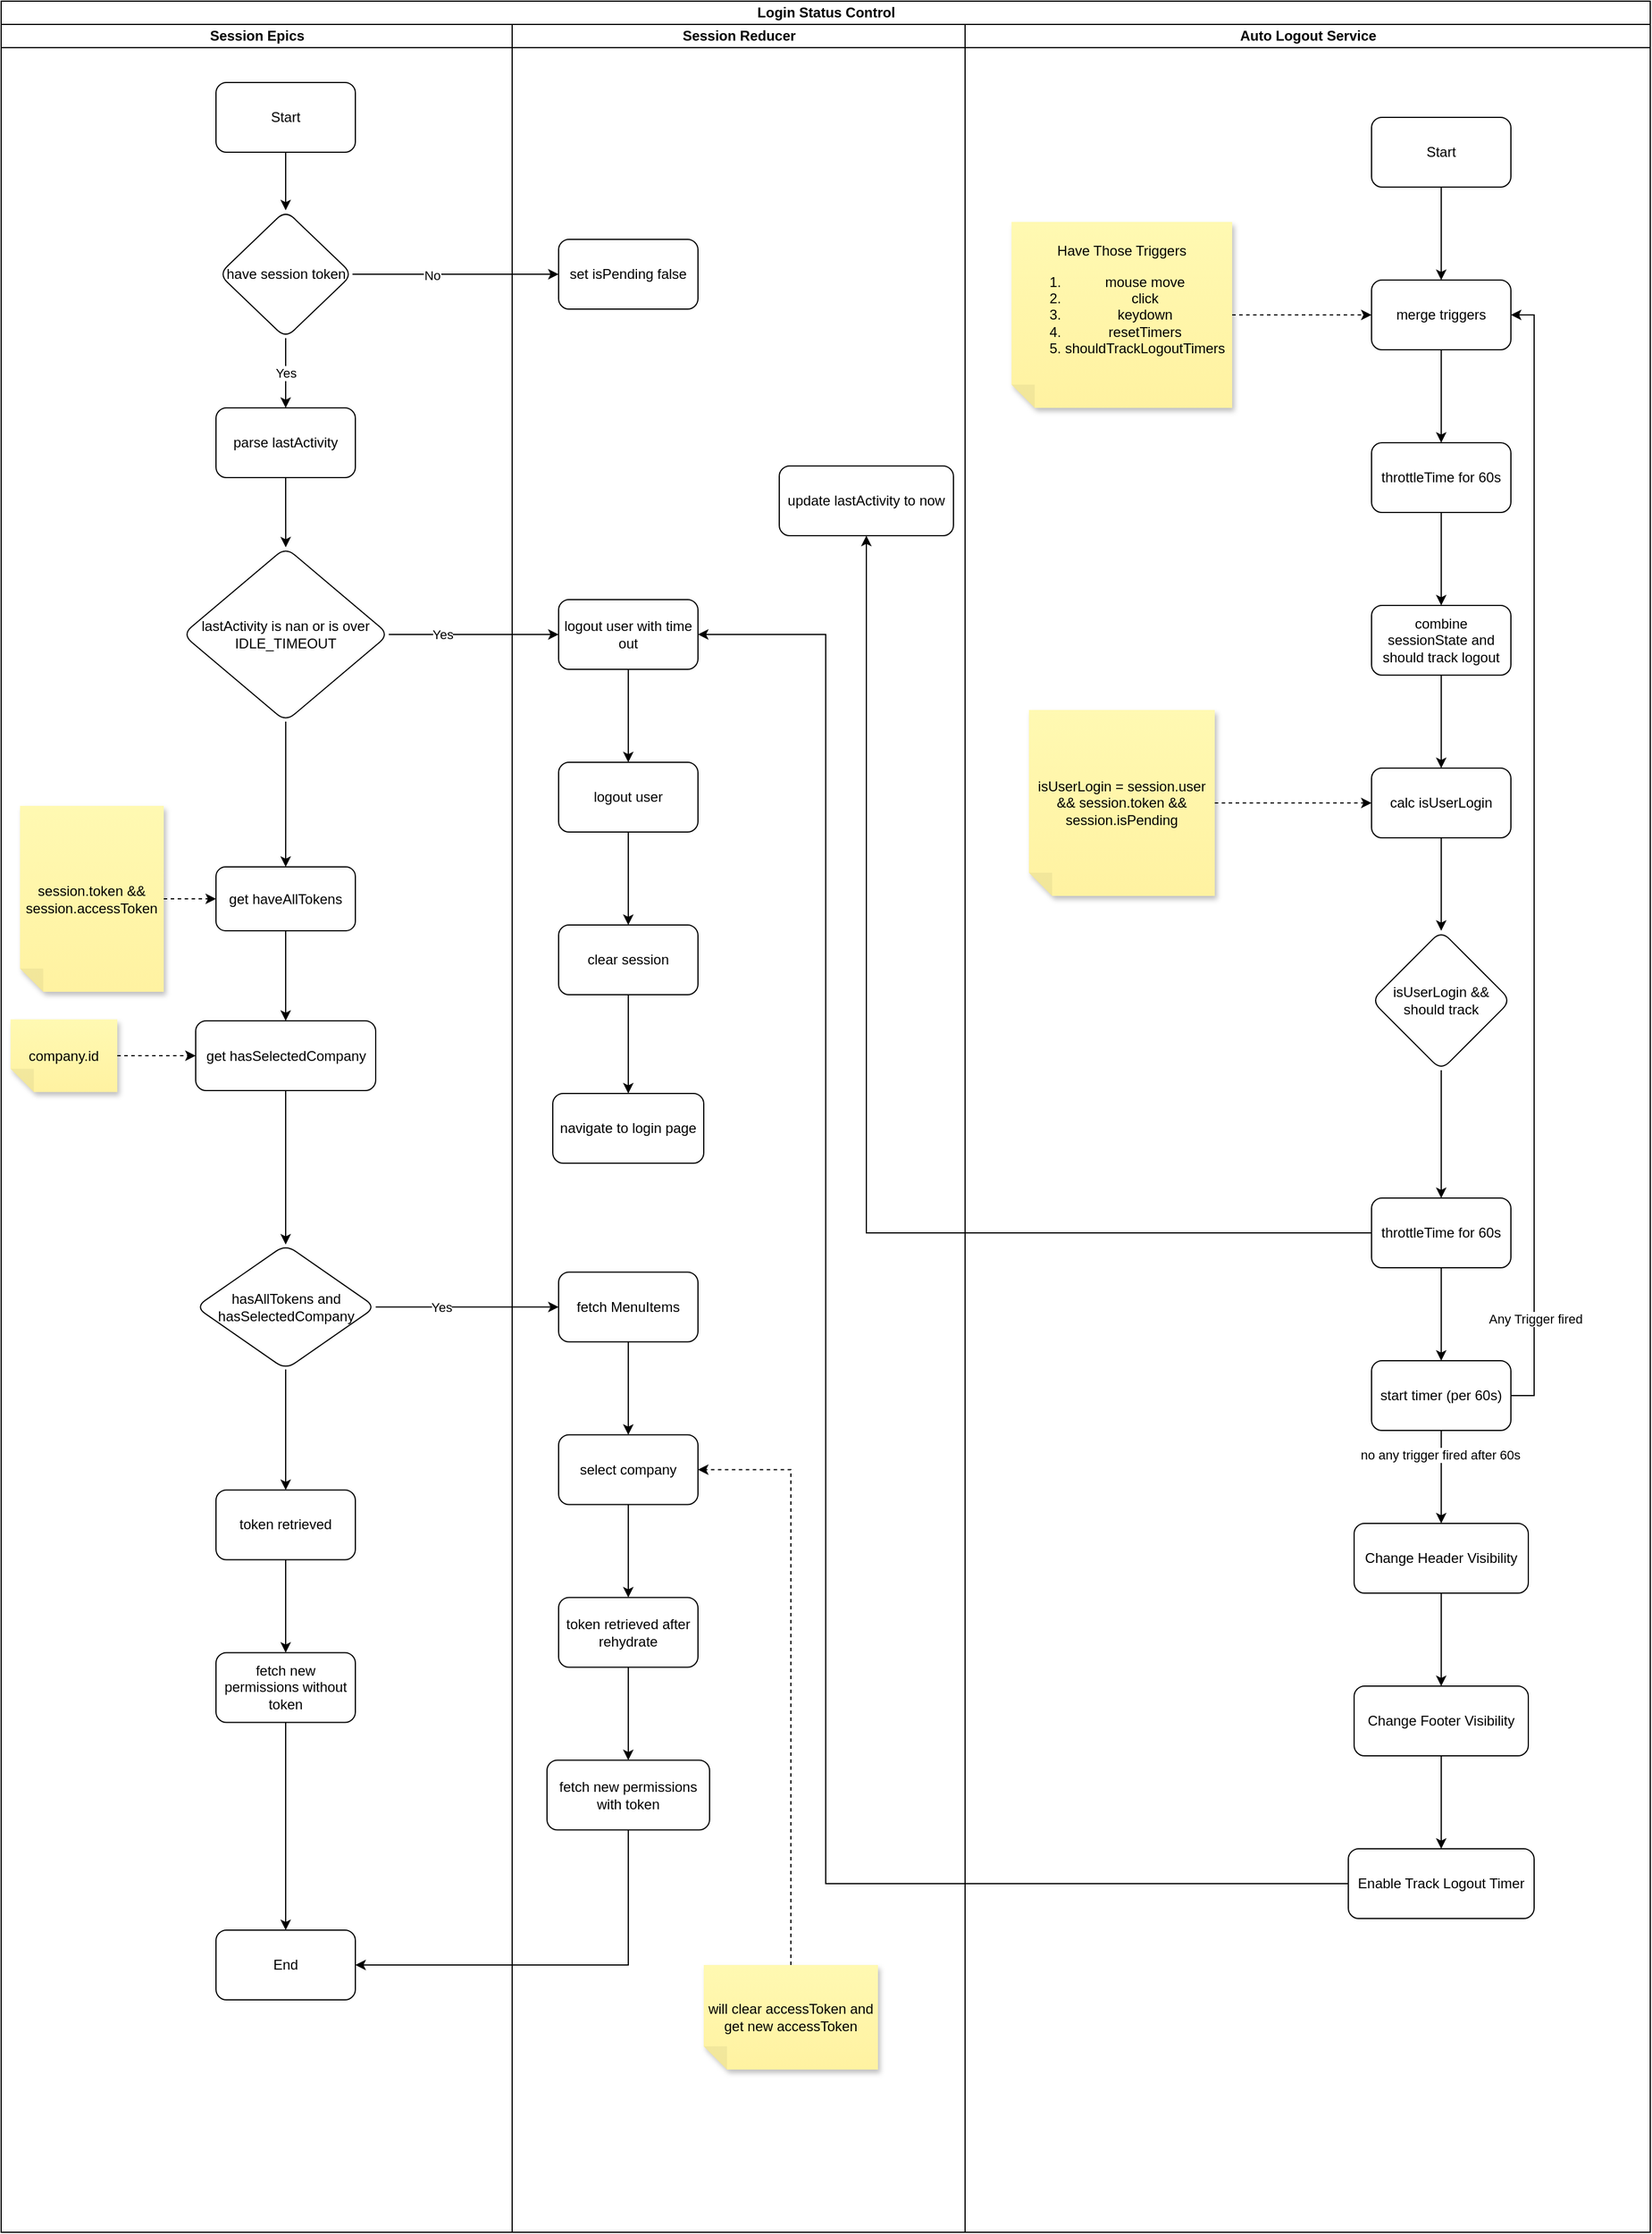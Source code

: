 <mxfile version="26.0.16">
  <diagram name="Page-1" id="S4MQcqyGjKnAV-RhAmHz">
    <mxGraphModel dx="1553" dy="1855" grid="1" gridSize="10" guides="1" tooltips="1" connect="1" arrows="1" fold="1" page="1" pageScale="1" pageWidth="690" pageHeight="980" math="0" shadow="0">
      <root>
        <mxCell id="0" />
        <mxCell id="1" parent="0" />
        <mxCell id="7M6Ktfc9YNMzdn7Puqao-2" value="Login Status Control" style="swimlane;childLayout=stackLayout;resizeParent=1;resizeParentMax=0;startSize=20;html=1;" vertex="1" parent="1">
          <mxGeometry x="40" y="-30" width="1420" height="1920" as="geometry" />
        </mxCell>
        <mxCell id="7M6Ktfc9YNMzdn7Puqao-3" value="Session Epics" style="swimlane;startSize=20;html=1;" vertex="1" parent="7M6Ktfc9YNMzdn7Puqao-2">
          <mxGeometry y="20" width="440" height="1900" as="geometry" />
        </mxCell>
        <mxCell id="7M6Ktfc9YNMzdn7Puqao-7" value="" style="edgeStyle=orthogonalEdgeStyle;rounded=0;orthogonalLoop=1;jettySize=auto;html=1;" edge="1" parent="7M6Ktfc9YNMzdn7Puqao-3" source="7M6Ktfc9YNMzdn7Puqao-1" target="7M6Ktfc9YNMzdn7Puqao-6">
          <mxGeometry relative="1" as="geometry" />
        </mxCell>
        <mxCell id="7M6Ktfc9YNMzdn7Puqao-1" value="Start" style="rounded=1;whiteSpace=wrap;html=1;" vertex="1" parent="7M6Ktfc9YNMzdn7Puqao-3">
          <mxGeometry x="185" y="50" width="120" height="60" as="geometry" />
        </mxCell>
        <mxCell id="7M6Ktfc9YNMzdn7Puqao-12" value="Yes" style="edgeStyle=orthogonalEdgeStyle;rounded=0;orthogonalLoop=1;jettySize=auto;html=1;" edge="1" parent="7M6Ktfc9YNMzdn7Puqao-3" source="7M6Ktfc9YNMzdn7Puqao-6" target="7M6Ktfc9YNMzdn7Puqao-11">
          <mxGeometry relative="1" as="geometry" />
        </mxCell>
        <mxCell id="7M6Ktfc9YNMzdn7Puqao-6" value="have session token" style="rhombus;whiteSpace=wrap;html=1;rounded=1;" vertex="1" parent="7M6Ktfc9YNMzdn7Puqao-3">
          <mxGeometry x="187.5" y="160" width="115" height="110" as="geometry" />
        </mxCell>
        <mxCell id="7M6Ktfc9YNMzdn7Puqao-14" value="" style="edgeStyle=orthogonalEdgeStyle;rounded=0;orthogonalLoop=1;jettySize=auto;html=1;" edge="1" parent="7M6Ktfc9YNMzdn7Puqao-3" source="7M6Ktfc9YNMzdn7Puqao-11" target="7M6Ktfc9YNMzdn7Puqao-13">
          <mxGeometry relative="1" as="geometry" />
        </mxCell>
        <mxCell id="7M6Ktfc9YNMzdn7Puqao-11" value="parse lastActivity" style="whiteSpace=wrap;html=1;rounded=1;" vertex="1" parent="7M6Ktfc9YNMzdn7Puqao-3">
          <mxGeometry x="185" y="330" width="120" height="60" as="geometry" />
        </mxCell>
        <mxCell id="7M6Ktfc9YNMzdn7Puqao-25" value="" style="edgeStyle=orthogonalEdgeStyle;rounded=0;orthogonalLoop=1;jettySize=auto;html=1;" edge="1" parent="7M6Ktfc9YNMzdn7Puqao-3" source="7M6Ktfc9YNMzdn7Puqao-13" target="7M6Ktfc9YNMzdn7Puqao-24">
          <mxGeometry relative="1" as="geometry" />
        </mxCell>
        <mxCell id="7M6Ktfc9YNMzdn7Puqao-13" value="lastActivity is nan or is over IDLE_TIMEOUT" style="rhombus;whiteSpace=wrap;html=1;rounded=1;" vertex="1" parent="7M6Ktfc9YNMzdn7Puqao-3">
          <mxGeometry x="156.25" y="450" width="177.5" height="150" as="geometry" />
        </mxCell>
        <mxCell id="7M6Ktfc9YNMzdn7Puqao-30" value="" style="edgeStyle=orthogonalEdgeStyle;rounded=0;orthogonalLoop=1;jettySize=auto;html=1;" edge="1" parent="7M6Ktfc9YNMzdn7Puqao-3" source="7M6Ktfc9YNMzdn7Puqao-24" target="7M6Ktfc9YNMzdn7Puqao-29">
          <mxGeometry relative="1" as="geometry" />
        </mxCell>
        <mxCell id="7M6Ktfc9YNMzdn7Puqao-24" value="get haveAllTokens" style="whiteSpace=wrap;html=1;rounded=1;" vertex="1" parent="7M6Ktfc9YNMzdn7Puqao-3">
          <mxGeometry x="185" y="725" width="120" height="55" as="geometry" />
        </mxCell>
        <mxCell id="7M6Ktfc9YNMzdn7Puqao-28" style="edgeStyle=orthogonalEdgeStyle;rounded=0;orthogonalLoop=1;jettySize=auto;html=1;entryX=0;entryY=0.5;entryDx=0;entryDy=0;dashed=1;" edge="1" parent="7M6Ktfc9YNMzdn7Puqao-3" source="7M6Ktfc9YNMzdn7Puqao-27" target="7M6Ktfc9YNMzdn7Puqao-24">
          <mxGeometry relative="1" as="geometry" />
        </mxCell>
        <mxCell id="7M6Ktfc9YNMzdn7Puqao-27" value="session.token &amp;amp;&amp;amp; session.accessToken" style="shape=note;whiteSpace=wrap;html=1;backgroundOutline=1;fontColor=#000000;darkOpacity=0.05;fillColor=#FFF9B2;strokeColor=none;fillStyle=solid;direction=west;gradientDirection=north;gradientColor=#FFF2A1;shadow=1;size=20;pointerEvents=1;" vertex="1" parent="7M6Ktfc9YNMzdn7Puqao-3">
          <mxGeometry x="16.25" y="672.5" width="123.75" height="160" as="geometry" />
        </mxCell>
        <mxCell id="7M6Ktfc9YNMzdn7Puqao-34" value="" style="edgeStyle=orthogonalEdgeStyle;rounded=0;orthogonalLoop=1;jettySize=auto;html=1;" edge="1" parent="7M6Ktfc9YNMzdn7Puqao-3" source="7M6Ktfc9YNMzdn7Puqao-29" target="7M6Ktfc9YNMzdn7Puqao-33">
          <mxGeometry relative="1" as="geometry" />
        </mxCell>
        <mxCell id="7M6Ktfc9YNMzdn7Puqao-29" value="get hasSelectedCompany" style="whiteSpace=wrap;html=1;rounded=1;" vertex="1" parent="7M6Ktfc9YNMzdn7Puqao-3">
          <mxGeometry x="167.5" y="857.5" width="155" height="60" as="geometry" />
        </mxCell>
        <mxCell id="7M6Ktfc9YNMzdn7Puqao-32" style="edgeStyle=orthogonalEdgeStyle;rounded=0;orthogonalLoop=1;jettySize=auto;html=1;entryX=0;entryY=0.5;entryDx=0;entryDy=0;dashed=1;" edge="1" parent="7M6Ktfc9YNMzdn7Puqao-3" source="7M6Ktfc9YNMzdn7Puqao-31" target="7M6Ktfc9YNMzdn7Puqao-29">
          <mxGeometry relative="1" as="geometry" />
        </mxCell>
        <mxCell id="7M6Ktfc9YNMzdn7Puqao-31" value="company.id" style="shape=note;whiteSpace=wrap;html=1;backgroundOutline=1;fontColor=#000000;darkOpacity=0.05;fillColor=#FFF9B2;strokeColor=none;fillStyle=solid;direction=west;gradientDirection=north;gradientColor=#FFF2A1;shadow=1;size=20;pointerEvents=1;" vertex="1" parent="7M6Ktfc9YNMzdn7Puqao-3">
          <mxGeometry x="8.13" y="856.25" width="91.87" height="62.5" as="geometry" />
        </mxCell>
        <mxCell id="7M6Ktfc9YNMzdn7Puqao-43" value="" style="edgeStyle=orthogonalEdgeStyle;rounded=0;orthogonalLoop=1;jettySize=auto;html=1;" edge="1" parent="7M6Ktfc9YNMzdn7Puqao-3" source="7M6Ktfc9YNMzdn7Puqao-33" target="7M6Ktfc9YNMzdn7Puqao-42">
          <mxGeometry relative="1" as="geometry" />
        </mxCell>
        <mxCell id="7M6Ktfc9YNMzdn7Puqao-33" value="hasAllTokens and hasSelectedCompany" style="rhombus;whiteSpace=wrap;html=1;rounded=1;" vertex="1" parent="7M6Ktfc9YNMzdn7Puqao-3">
          <mxGeometry x="167.5" y="1050" width="155" height="107.5" as="geometry" />
        </mxCell>
        <mxCell id="7M6Ktfc9YNMzdn7Puqao-49" value="" style="edgeStyle=orthogonalEdgeStyle;rounded=0;orthogonalLoop=1;jettySize=auto;html=1;" edge="1" parent="7M6Ktfc9YNMzdn7Puqao-3" source="7M6Ktfc9YNMzdn7Puqao-42" target="7M6Ktfc9YNMzdn7Puqao-48">
          <mxGeometry relative="1" as="geometry" />
        </mxCell>
        <mxCell id="7M6Ktfc9YNMzdn7Puqao-42" value="token retrieved" style="whiteSpace=wrap;html=1;rounded=1;" vertex="1" parent="7M6Ktfc9YNMzdn7Puqao-3">
          <mxGeometry x="185" y="1261.25" width="120" height="60" as="geometry" />
        </mxCell>
        <mxCell id="7M6Ktfc9YNMzdn7Puqao-53" style="edgeStyle=orthogonalEdgeStyle;rounded=0;orthogonalLoop=1;jettySize=auto;html=1;" edge="1" parent="7M6Ktfc9YNMzdn7Puqao-3" source="7M6Ktfc9YNMzdn7Puqao-48" target="7M6Ktfc9YNMzdn7Puqao-51">
          <mxGeometry relative="1" as="geometry" />
        </mxCell>
        <mxCell id="7M6Ktfc9YNMzdn7Puqao-48" value="fetch new permissions without token" style="whiteSpace=wrap;html=1;rounded=1;" vertex="1" parent="7M6Ktfc9YNMzdn7Puqao-3">
          <mxGeometry x="185" y="1401.25" width="120" height="60" as="geometry" />
        </mxCell>
        <mxCell id="7M6Ktfc9YNMzdn7Puqao-51" value="End" style="whiteSpace=wrap;html=1;rounded=1;" vertex="1" parent="7M6Ktfc9YNMzdn7Puqao-3">
          <mxGeometry x="185" y="1640" width="120" height="60" as="geometry" />
        </mxCell>
        <mxCell id="7M6Ktfc9YNMzdn7Puqao-4" value="Session Reducer" style="swimlane;startSize=20;html=1;" vertex="1" parent="7M6Ktfc9YNMzdn7Puqao-2">
          <mxGeometry x="440" y="20" width="390" height="1900" as="geometry" />
        </mxCell>
        <mxCell id="7M6Ktfc9YNMzdn7Puqao-8" value="set isPending false" style="whiteSpace=wrap;html=1;rounded=1;" vertex="1" parent="7M6Ktfc9YNMzdn7Puqao-4">
          <mxGeometry x="40" y="185" width="120" height="60" as="geometry" />
        </mxCell>
        <mxCell id="7M6Ktfc9YNMzdn7Puqao-19" value="" style="edgeStyle=orthogonalEdgeStyle;rounded=0;orthogonalLoop=1;jettySize=auto;html=1;" edge="1" parent="7M6Ktfc9YNMzdn7Puqao-4" source="7M6Ktfc9YNMzdn7Puqao-15" target="7M6Ktfc9YNMzdn7Puqao-18">
          <mxGeometry relative="1" as="geometry" />
        </mxCell>
        <mxCell id="7M6Ktfc9YNMzdn7Puqao-15" value="logout user with time out" style="whiteSpace=wrap;html=1;rounded=1;" vertex="1" parent="7M6Ktfc9YNMzdn7Puqao-4">
          <mxGeometry x="40" y="495" width="120" height="60" as="geometry" />
        </mxCell>
        <mxCell id="7M6Ktfc9YNMzdn7Puqao-21" value="" style="edgeStyle=orthogonalEdgeStyle;rounded=0;orthogonalLoop=1;jettySize=auto;html=1;" edge="1" parent="7M6Ktfc9YNMzdn7Puqao-4" source="7M6Ktfc9YNMzdn7Puqao-18" target="7M6Ktfc9YNMzdn7Puqao-20">
          <mxGeometry relative="1" as="geometry" />
        </mxCell>
        <mxCell id="7M6Ktfc9YNMzdn7Puqao-18" value="logout user" style="whiteSpace=wrap;html=1;rounded=1;" vertex="1" parent="7M6Ktfc9YNMzdn7Puqao-4">
          <mxGeometry x="40" y="635" width="120" height="60" as="geometry" />
        </mxCell>
        <mxCell id="7M6Ktfc9YNMzdn7Puqao-23" value="" style="edgeStyle=orthogonalEdgeStyle;rounded=0;orthogonalLoop=1;jettySize=auto;html=1;" edge="1" parent="7M6Ktfc9YNMzdn7Puqao-4" source="7M6Ktfc9YNMzdn7Puqao-20" target="7M6Ktfc9YNMzdn7Puqao-22">
          <mxGeometry relative="1" as="geometry" />
        </mxCell>
        <mxCell id="7M6Ktfc9YNMzdn7Puqao-20" value="clear session" style="whiteSpace=wrap;html=1;rounded=1;" vertex="1" parent="7M6Ktfc9YNMzdn7Puqao-4">
          <mxGeometry x="40" y="775" width="120" height="60" as="geometry" />
        </mxCell>
        <mxCell id="7M6Ktfc9YNMzdn7Puqao-22" value="navigate to login page" style="whiteSpace=wrap;html=1;rounded=1;" vertex="1" parent="7M6Ktfc9YNMzdn7Puqao-4">
          <mxGeometry x="35" y="920" width="130" height="60" as="geometry" />
        </mxCell>
        <mxCell id="7M6Ktfc9YNMzdn7Puqao-38" value="" style="edgeStyle=orthogonalEdgeStyle;rounded=0;orthogonalLoop=1;jettySize=auto;html=1;" edge="1" parent="7M6Ktfc9YNMzdn7Puqao-4" source="7M6Ktfc9YNMzdn7Puqao-35" target="7M6Ktfc9YNMzdn7Puqao-37">
          <mxGeometry relative="1" as="geometry" />
        </mxCell>
        <mxCell id="7M6Ktfc9YNMzdn7Puqao-35" value="fetch MenuItems" style="whiteSpace=wrap;html=1;rounded=1;" vertex="1" parent="7M6Ktfc9YNMzdn7Puqao-4">
          <mxGeometry x="40" y="1073.75" width="120" height="60" as="geometry" />
        </mxCell>
        <mxCell id="7M6Ktfc9YNMzdn7Puqao-40" value="" style="edgeStyle=orthogonalEdgeStyle;rounded=0;orthogonalLoop=1;jettySize=auto;html=1;" edge="1" parent="7M6Ktfc9YNMzdn7Puqao-4" source="7M6Ktfc9YNMzdn7Puqao-37" target="7M6Ktfc9YNMzdn7Puqao-39">
          <mxGeometry relative="1" as="geometry" />
        </mxCell>
        <mxCell id="7M6Ktfc9YNMzdn7Puqao-37" value="select company" style="whiteSpace=wrap;html=1;rounded=1;" vertex="1" parent="7M6Ktfc9YNMzdn7Puqao-4">
          <mxGeometry x="40" y="1213.75" width="120" height="60" as="geometry" />
        </mxCell>
        <mxCell id="7M6Ktfc9YNMzdn7Puqao-47" value="" style="edgeStyle=orthogonalEdgeStyle;rounded=0;orthogonalLoop=1;jettySize=auto;html=1;" edge="1" parent="7M6Ktfc9YNMzdn7Puqao-4" source="7M6Ktfc9YNMzdn7Puqao-39" target="7M6Ktfc9YNMzdn7Puqao-46">
          <mxGeometry relative="1" as="geometry" />
        </mxCell>
        <mxCell id="7M6Ktfc9YNMzdn7Puqao-39" value="token retrieved after rehydrate" style="whiteSpace=wrap;html=1;rounded=1;" vertex="1" parent="7M6Ktfc9YNMzdn7Puqao-4">
          <mxGeometry x="40" y="1353.75" width="120" height="60" as="geometry" />
        </mxCell>
        <mxCell id="7M6Ktfc9YNMzdn7Puqao-45" style="edgeStyle=orthogonalEdgeStyle;rounded=0;orthogonalLoop=1;jettySize=auto;html=1;entryX=1;entryY=0.5;entryDx=0;entryDy=0;dashed=1;exitX=0.5;exitY=1;exitDx=0;exitDy=0;exitPerimeter=0;" edge="1" parent="7M6Ktfc9YNMzdn7Puqao-4" source="7M6Ktfc9YNMzdn7Puqao-44" target="7M6Ktfc9YNMzdn7Puqao-37">
          <mxGeometry relative="1" as="geometry" />
        </mxCell>
        <mxCell id="7M6Ktfc9YNMzdn7Puqao-44" value="will clear accessToken and get new accessToken" style="shape=note;whiteSpace=wrap;html=1;backgroundOutline=1;fontColor=#000000;darkOpacity=0.05;fillColor=#FFF9B2;strokeColor=none;fillStyle=solid;direction=west;gradientDirection=north;gradientColor=#FFF2A1;shadow=1;size=20;pointerEvents=1;" vertex="1" parent="7M6Ktfc9YNMzdn7Puqao-4">
          <mxGeometry x="165" y="1670" width="150" height="90" as="geometry" />
        </mxCell>
        <mxCell id="7M6Ktfc9YNMzdn7Puqao-46" value="fetch new permissions with token" style="whiteSpace=wrap;html=1;rounded=1;" vertex="1" parent="7M6Ktfc9YNMzdn7Puqao-4">
          <mxGeometry x="30" y="1493.75" width="140" height="60" as="geometry" />
        </mxCell>
        <mxCell id="7M6Ktfc9YNMzdn7Puqao-75" value="update lastActivity to now" style="rounded=1;whiteSpace=wrap;html=1;" vertex="1" parent="7M6Ktfc9YNMzdn7Puqao-4">
          <mxGeometry x="230" y="380" width="150" height="60" as="geometry" />
        </mxCell>
        <mxCell id="7M6Ktfc9YNMzdn7Puqao-9" value="" style="edgeStyle=orthogonalEdgeStyle;rounded=0;orthogonalLoop=1;jettySize=auto;html=1;" edge="1" parent="7M6Ktfc9YNMzdn7Puqao-2" source="7M6Ktfc9YNMzdn7Puqao-6" target="7M6Ktfc9YNMzdn7Puqao-8">
          <mxGeometry relative="1" as="geometry" />
        </mxCell>
        <mxCell id="7M6Ktfc9YNMzdn7Puqao-10" value="No" style="edgeLabel;html=1;align=center;verticalAlign=middle;resizable=0;points=[];" vertex="1" connectable="0" parent="7M6Ktfc9YNMzdn7Puqao-9">
          <mxGeometry x="-0.243" y="-1" relative="1" as="geometry">
            <mxPoint x="1" as="offset" />
          </mxGeometry>
        </mxCell>
        <mxCell id="7M6Ktfc9YNMzdn7Puqao-16" value="" style="edgeStyle=orthogonalEdgeStyle;rounded=0;orthogonalLoop=1;jettySize=auto;html=1;" edge="1" parent="7M6Ktfc9YNMzdn7Puqao-2" source="7M6Ktfc9YNMzdn7Puqao-13" target="7M6Ktfc9YNMzdn7Puqao-15">
          <mxGeometry relative="1" as="geometry" />
        </mxCell>
        <mxCell id="7M6Ktfc9YNMzdn7Puqao-17" value="Yes" style="edgeLabel;html=1;align=center;verticalAlign=middle;resizable=0;points=[];" vertex="1" connectable="0" parent="7M6Ktfc9YNMzdn7Puqao-16">
          <mxGeometry x="-0.376" relative="1" as="geometry">
            <mxPoint as="offset" />
          </mxGeometry>
        </mxCell>
        <mxCell id="7M6Ktfc9YNMzdn7Puqao-36" value="" style="edgeStyle=orthogonalEdgeStyle;rounded=0;orthogonalLoop=1;jettySize=auto;html=1;" edge="1" parent="7M6Ktfc9YNMzdn7Puqao-2" source="7M6Ktfc9YNMzdn7Puqao-33" target="7M6Ktfc9YNMzdn7Puqao-35">
          <mxGeometry relative="1" as="geometry" />
        </mxCell>
        <mxCell id="7M6Ktfc9YNMzdn7Puqao-41" value="Yes" style="edgeLabel;html=1;align=center;verticalAlign=middle;resizable=0;points=[];" vertex="1" connectable="0" parent="7M6Ktfc9YNMzdn7Puqao-36">
          <mxGeometry x="-0.286" relative="1" as="geometry">
            <mxPoint as="offset" />
          </mxGeometry>
        </mxCell>
        <mxCell id="7M6Ktfc9YNMzdn7Puqao-52" value="" style="edgeStyle=orthogonalEdgeStyle;rounded=0;orthogonalLoop=1;jettySize=auto;html=1;exitX=0.5;exitY=1;exitDx=0;exitDy=0;entryX=1;entryY=0.5;entryDx=0;entryDy=0;" edge="1" parent="7M6Ktfc9YNMzdn7Puqao-2" source="7M6Ktfc9YNMzdn7Puqao-46" target="7M6Ktfc9YNMzdn7Puqao-51">
          <mxGeometry relative="1" as="geometry" />
        </mxCell>
        <mxCell id="7M6Ktfc9YNMzdn7Puqao-76" style="edgeStyle=orthogonalEdgeStyle;rounded=0;orthogonalLoop=1;jettySize=auto;html=1;exitX=0;exitY=0.5;exitDx=0;exitDy=0;" edge="1" parent="7M6Ktfc9YNMzdn7Puqao-2" source="7M6Ktfc9YNMzdn7Puqao-70" target="7M6Ktfc9YNMzdn7Puqao-75">
          <mxGeometry relative="1" as="geometry" />
        </mxCell>
        <mxCell id="7M6Ktfc9YNMzdn7Puqao-5" value="Auto Logout Service" style="swimlane;startSize=20;html=1;" vertex="1" parent="7M6Ktfc9YNMzdn7Puqao-2">
          <mxGeometry x="830" y="20" width="590" height="1900" as="geometry" />
        </mxCell>
        <mxCell id="7M6Ktfc9YNMzdn7Puqao-57" value="" style="edgeStyle=orthogonalEdgeStyle;rounded=0;orthogonalLoop=1;jettySize=auto;html=1;" edge="1" parent="7M6Ktfc9YNMzdn7Puqao-5" source="7M6Ktfc9YNMzdn7Puqao-55" target="7M6Ktfc9YNMzdn7Puqao-56">
          <mxGeometry relative="1" as="geometry" />
        </mxCell>
        <mxCell id="7M6Ktfc9YNMzdn7Puqao-55" value="Start" style="rounded=1;whiteSpace=wrap;html=1;" vertex="1" parent="7M6Ktfc9YNMzdn7Puqao-5">
          <mxGeometry x="350" y="80" width="120" height="60" as="geometry" />
        </mxCell>
        <mxCell id="7M6Ktfc9YNMzdn7Puqao-61" value="" style="edgeStyle=orthogonalEdgeStyle;rounded=0;orthogonalLoop=1;jettySize=auto;html=1;" edge="1" parent="7M6Ktfc9YNMzdn7Puqao-5" source="7M6Ktfc9YNMzdn7Puqao-56" target="7M6Ktfc9YNMzdn7Puqao-60">
          <mxGeometry relative="1" as="geometry" />
        </mxCell>
        <mxCell id="7M6Ktfc9YNMzdn7Puqao-56" value="merge triggers" style="whiteSpace=wrap;html=1;rounded=1;" vertex="1" parent="7M6Ktfc9YNMzdn7Puqao-5">
          <mxGeometry x="350" y="220" width="120" height="60" as="geometry" />
        </mxCell>
        <mxCell id="7M6Ktfc9YNMzdn7Puqao-59" style="edgeStyle=orthogonalEdgeStyle;rounded=0;orthogonalLoop=1;jettySize=auto;html=1;entryX=0;entryY=0.5;entryDx=0;entryDy=0;dashed=1;exitX=0;exitY=0.5;exitDx=0;exitDy=0;exitPerimeter=0;" edge="1" parent="7M6Ktfc9YNMzdn7Puqao-5" source="7M6Ktfc9YNMzdn7Puqao-58" target="7M6Ktfc9YNMzdn7Puqao-56">
          <mxGeometry relative="1" as="geometry">
            <mxPoint x="340" y="250" as="sourcePoint" />
          </mxGeometry>
        </mxCell>
        <mxCell id="7M6Ktfc9YNMzdn7Puqao-58" value="&lt;div&gt;Have Those Triggers&lt;/div&gt;&lt;ol&gt;&lt;li&gt;mouse move&lt;/li&gt;&lt;li&gt;click&lt;/li&gt;&lt;li&gt;keydown&lt;/li&gt;&lt;li&gt;resetTimers&lt;/li&gt;&lt;li&gt;shouldTrackLogoutTimers&lt;/li&gt;&lt;/ol&gt;&lt;div&gt;&lt;div&gt;&lt;br&gt;&lt;/div&gt;&lt;/div&gt;" style="shape=note;whiteSpace=wrap;html=1;backgroundOutline=1;fontColor=#000000;darkOpacity=0.05;fillColor=#FFF9B2;strokeColor=none;fillStyle=solid;direction=west;gradientDirection=north;gradientColor=#FFF2A1;shadow=1;size=20;pointerEvents=1;" vertex="1" parent="7M6Ktfc9YNMzdn7Puqao-5">
          <mxGeometry x="40" y="170" width="190" height="160" as="geometry" />
        </mxCell>
        <mxCell id="7M6Ktfc9YNMzdn7Puqao-63" value="" style="edgeStyle=orthogonalEdgeStyle;rounded=0;orthogonalLoop=1;jettySize=auto;html=1;" edge="1" parent="7M6Ktfc9YNMzdn7Puqao-5" source="7M6Ktfc9YNMzdn7Puqao-60" target="7M6Ktfc9YNMzdn7Puqao-62">
          <mxGeometry relative="1" as="geometry" />
        </mxCell>
        <mxCell id="7M6Ktfc9YNMzdn7Puqao-60" value="throttleTime for 60s" style="whiteSpace=wrap;html=1;rounded=1;" vertex="1" parent="7M6Ktfc9YNMzdn7Puqao-5">
          <mxGeometry x="350" y="360" width="120" height="60" as="geometry" />
        </mxCell>
        <mxCell id="7M6Ktfc9YNMzdn7Puqao-65" value="" style="edgeStyle=orthogonalEdgeStyle;rounded=0;orthogonalLoop=1;jettySize=auto;html=1;" edge="1" parent="7M6Ktfc9YNMzdn7Puqao-5" source="7M6Ktfc9YNMzdn7Puqao-62" target="7M6Ktfc9YNMzdn7Puqao-64">
          <mxGeometry relative="1" as="geometry" />
        </mxCell>
        <mxCell id="7M6Ktfc9YNMzdn7Puqao-62" value="combine&lt;br&gt;sessionState and should track logout" style="whiteSpace=wrap;html=1;rounded=1;" vertex="1" parent="7M6Ktfc9YNMzdn7Puqao-5">
          <mxGeometry x="350" y="500" width="120" height="60" as="geometry" />
        </mxCell>
        <mxCell id="7M6Ktfc9YNMzdn7Puqao-69" value="" style="edgeStyle=orthogonalEdgeStyle;rounded=0;orthogonalLoop=1;jettySize=auto;html=1;" edge="1" parent="7M6Ktfc9YNMzdn7Puqao-5" source="7M6Ktfc9YNMzdn7Puqao-64" target="7M6Ktfc9YNMzdn7Puqao-68">
          <mxGeometry relative="1" as="geometry" />
        </mxCell>
        <mxCell id="7M6Ktfc9YNMzdn7Puqao-64" value="calc isUserLogin" style="whiteSpace=wrap;html=1;rounded=1;" vertex="1" parent="7M6Ktfc9YNMzdn7Puqao-5">
          <mxGeometry x="350" y="640" width="120" height="60" as="geometry" />
        </mxCell>
        <mxCell id="7M6Ktfc9YNMzdn7Puqao-67" style="edgeStyle=orthogonalEdgeStyle;rounded=0;orthogonalLoop=1;jettySize=auto;html=1;exitX=0;exitY=0.5;exitDx=0;exitDy=0;exitPerimeter=0;entryX=0;entryY=0.5;entryDx=0;entryDy=0;dashed=1;" edge="1" parent="7M6Ktfc9YNMzdn7Puqao-5" source="7M6Ktfc9YNMzdn7Puqao-66" target="7M6Ktfc9YNMzdn7Puqao-64">
          <mxGeometry relative="1" as="geometry" />
        </mxCell>
        <mxCell id="7M6Ktfc9YNMzdn7Puqao-66" value="isUserLogin = session.user &amp;amp;&amp;amp; session.token &amp;amp;&amp;amp; session.isPending" style="shape=note;whiteSpace=wrap;html=1;backgroundOutline=1;fontColor=#000000;darkOpacity=0.05;fillColor=#FFF9B2;strokeColor=none;fillStyle=solid;direction=west;gradientDirection=north;gradientColor=#FFF2A1;shadow=1;size=20;pointerEvents=1;" vertex="1" parent="7M6Ktfc9YNMzdn7Puqao-5">
          <mxGeometry x="55" y="590" width="160" height="160" as="geometry" />
        </mxCell>
        <mxCell id="7M6Ktfc9YNMzdn7Puqao-71" value="" style="edgeStyle=orthogonalEdgeStyle;rounded=0;orthogonalLoop=1;jettySize=auto;html=1;" edge="1" parent="7M6Ktfc9YNMzdn7Puqao-5" source="7M6Ktfc9YNMzdn7Puqao-68" target="7M6Ktfc9YNMzdn7Puqao-70">
          <mxGeometry relative="1" as="geometry" />
        </mxCell>
        <mxCell id="7M6Ktfc9YNMzdn7Puqao-68" value="isUserLogin &amp;amp;&amp;amp; should track" style="rhombus;whiteSpace=wrap;html=1;rounded=1;" vertex="1" parent="7M6Ktfc9YNMzdn7Puqao-5">
          <mxGeometry x="350" y="780" width="120" height="120" as="geometry" />
        </mxCell>
        <mxCell id="7M6Ktfc9YNMzdn7Puqao-78" value="" style="edgeStyle=orthogonalEdgeStyle;rounded=0;orthogonalLoop=1;jettySize=auto;html=1;" edge="1" parent="7M6Ktfc9YNMzdn7Puqao-5" source="7M6Ktfc9YNMzdn7Puqao-70" target="7M6Ktfc9YNMzdn7Puqao-77">
          <mxGeometry relative="1" as="geometry" />
        </mxCell>
        <mxCell id="7M6Ktfc9YNMzdn7Puqao-70" value="throttleTime for 60s" style="whiteSpace=wrap;html=1;rounded=1;" vertex="1" parent="7M6Ktfc9YNMzdn7Puqao-5">
          <mxGeometry x="350" y="1010" width="120" height="60" as="geometry" />
        </mxCell>
        <mxCell id="7M6Ktfc9YNMzdn7Puqao-79" style="edgeStyle=orthogonalEdgeStyle;rounded=0;orthogonalLoop=1;jettySize=auto;html=1;entryX=1;entryY=0.5;entryDx=0;entryDy=0;" edge="1" parent="7M6Ktfc9YNMzdn7Puqao-5" source="7M6Ktfc9YNMzdn7Puqao-77" target="7M6Ktfc9YNMzdn7Puqao-56">
          <mxGeometry relative="1" as="geometry">
            <mxPoint x="660" y="1180" as="targetPoint" />
            <Array as="points">
              <mxPoint x="490" y="1180" />
              <mxPoint x="490" y="250" />
            </Array>
          </mxGeometry>
        </mxCell>
        <mxCell id="7M6Ktfc9YNMzdn7Puqao-80" value="Any Trigger fired" style="edgeLabel;html=1;align=center;verticalAlign=middle;resizable=0;points=[];" vertex="1" connectable="0" parent="7M6Ktfc9YNMzdn7Puqao-79">
          <mxGeometry x="-0.823" y="-1" relative="1" as="geometry">
            <mxPoint as="offset" />
          </mxGeometry>
        </mxCell>
        <mxCell id="7M6Ktfc9YNMzdn7Puqao-82" value="" style="edgeStyle=orthogonalEdgeStyle;rounded=0;orthogonalLoop=1;jettySize=auto;html=1;" edge="1" parent="7M6Ktfc9YNMzdn7Puqao-5" source="7M6Ktfc9YNMzdn7Puqao-77" target="7M6Ktfc9YNMzdn7Puqao-81">
          <mxGeometry relative="1" as="geometry" />
        </mxCell>
        <mxCell id="7M6Ktfc9YNMzdn7Puqao-83" value="no any trigger fired after 60s" style="edgeLabel;html=1;align=center;verticalAlign=middle;resizable=0;points=[];" vertex="1" connectable="0" parent="7M6Ktfc9YNMzdn7Puqao-82">
          <mxGeometry x="-0.478" y="-1" relative="1" as="geometry">
            <mxPoint as="offset" />
          </mxGeometry>
        </mxCell>
        <mxCell id="7M6Ktfc9YNMzdn7Puqao-77" value="start timer (per 60s)" style="whiteSpace=wrap;html=1;rounded=1;" vertex="1" parent="7M6Ktfc9YNMzdn7Puqao-5">
          <mxGeometry x="350" y="1150" width="120" height="60" as="geometry" />
        </mxCell>
        <mxCell id="7M6Ktfc9YNMzdn7Puqao-85" value="" style="edgeStyle=orthogonalEdgeStyle;rounded=0;orthogonalLoop=1;jettySize=auto;html=1;" edge="1" parent="7M6Ktfc9YNMzdn7Puqao-5" source="7M6Ktfc9YNMzdn7Puqao-81" target="7M6Ktfc9YNMzdn7Puqao-84">
          <mxGeometry relative="1" as="geometry" />
        </mxCell>
        <mxCell id="7M6Ktfc9YNMzdn7Puqao-81" value="Change Header Visibility" style="whiteSpace=wrap;html=1;rounded=1;" vertex="1" parent="7M6Ktfc9YNMzdn7Puqao-5">
          <mxGeometry x="335" y="1290" width="150" height="60" as="geometry" />
        </mxCell>
        <mxCell id="7M6Ktfc9YNMzdn7Puqao-87" value="" style="edgeStyle=orthogonalEdgeStyle;rounded=0;orthogonalLoop=1;jettySize=auto;html=1;" edge="1" parent="7M6Ktfc9YNMzdn7Puqao-5" source="7M6Ktfc9YNMzdn7Puqao-84" target="7M6Ktfc9YNMzdn7Puqao-86">
          <mxGeometry relative="1" as="geometry" />
        </mxCell>
        <mxCell id="7M6Ktfc9YNMzdn7Puqao-84" value="Change Footer Visibility" style="whiteSpace=wrap;html=1;rounded=1;" vertex="1" parent="7M6Ktfc9YNMzdn7Puqao-5">
          <mxGeometry x="335" y="1430" width="150" height="60" as="geometry" />
        </mxCell>
        <mxCell id="7M6Ktfc9YNMzdn7Puqao-86" value="Enable Track Logout Timer" style="whiteSpace=wrap;html=1;rounded=1;" vertex="1" parent="7M6Ktfc9YNMzdn7Puqao-5">
          <mxGeometry x="330" y="1570" width="160" height="60" as="geometry" />
        </mxCell>
        <mxCell id="7M6Ktfc9YNMzdn7Puqao-89" value="" style="edgeStyle=orthogonalEdgeStyle;rounded=0;orthogonalLoop=1;jettySize=auto;html=1;entryX=1;entryY=0.5;entryDx=0;entryDy=0;" edge="1" parent="7M6Ktfc9YNMzdn7Puqao-2" source="7M6Ktfc9YNMzdn7Puqao-86" target="7M6Ktfc9YNMzdn7Puqao-15">
          <mxGeometry relative="1" as="geometry">
            <mxPoint x="1240" y="1730" as="targetPoint" />
            <Array as="points">
              <mxPoint x="710" y="1620" />
              <mxPoint x="710" y="545" />
            </Array>
          </mxGeometry>
        </mxCell>
      </root>
    </mxGraphModel>
  </diagram>
</mxfile>

